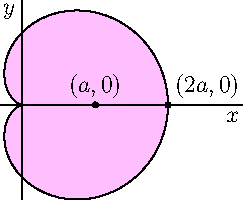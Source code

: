 import graph;

size(0,100);

real f(real t) {return 1+cos(t);}

path g=polargraph(f,0,2pi,operator ..)--cycle;
filldraw(g,pink);

xaxis("$x$",above=true);
yaxis("$y$",above=true);

dot("$(a,0)$",(1,0),N);
dot("$(2a,0)$",(2,0),N+E);

